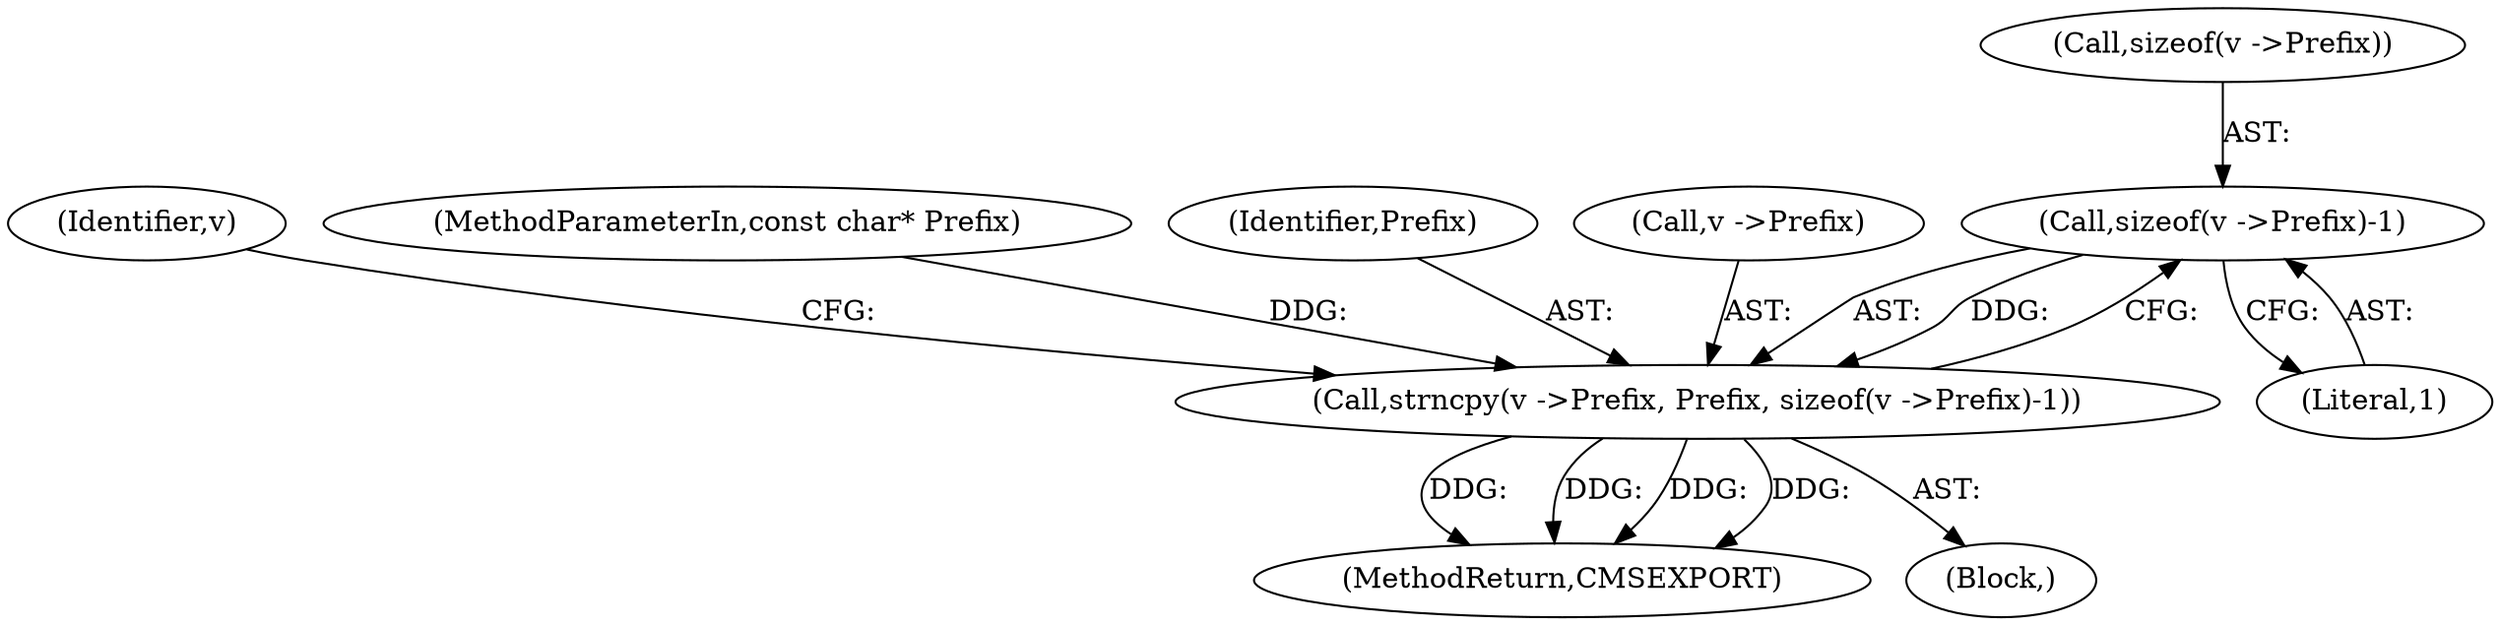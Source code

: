 digraph "0_Little-CMS_91c2db7f2559be504211b283bc3a2c631d6f06d9@API" {
"1000150" [label="(Call,sizeof(v ->Prefix)-1)"];
"1000145" [label="(Call,strncpy(v ->Prefix, Prefix, sizeof(v ->Prefix)-1))"];
"1000158" [label="(Identifier,v)"];
"1000104" [label="(MethodParameterIn,const char* Prefix)"];
"1000151" [label="(Call,sizeof(v ->Prefix))"];
"1000150" [label="(Call,sizeof(v ->Prefix)-1)"];
"1000187" [label="(MethodReturn,CMSEXPORT)"];
"1000145" [label="(Call,strncpy(v ->Prefix, Prefix, sizeof(v ->Prefix)-1))"];
"1000106" [label="(Block,)"];
"1000149" [label="(Identifier,Prefix)"];
"1000155" [label="(Literal,1)"];
"1000146" [label="(Call,v ->Prefix)"];
"1000150" -> "1000145"  [label="AST: "];
"1000150" -> "1000155"  [label="CFG: "];
"1000151" -> "1000150"  [label="AST: "];
"1000155" -> "1000150"  [label="AST: "];
"1000145" -> "1000150"  [label="CFG: "];
"1000150" -> "1000145"  [label="DDG: "];
"1000145" -> "1000106"  [label="AST: "];
"1000146" -> "1000145"  [label="AST: "];
"1000149" -> "1000145"  [label="AST: "];
"1000158" -> "1000145"  [label="CFG: "];
"1000145" -> "1000187"  [label="DDG: "];
"1000145" -> "1000187"  [label="DDG: "];
"1000145" -> "1000187"  [label="DDG: "];
"1000145" -> "1000187"  [label="DDG: "];
"1000104" -> "1000145"  [label="DDG: "];
}
